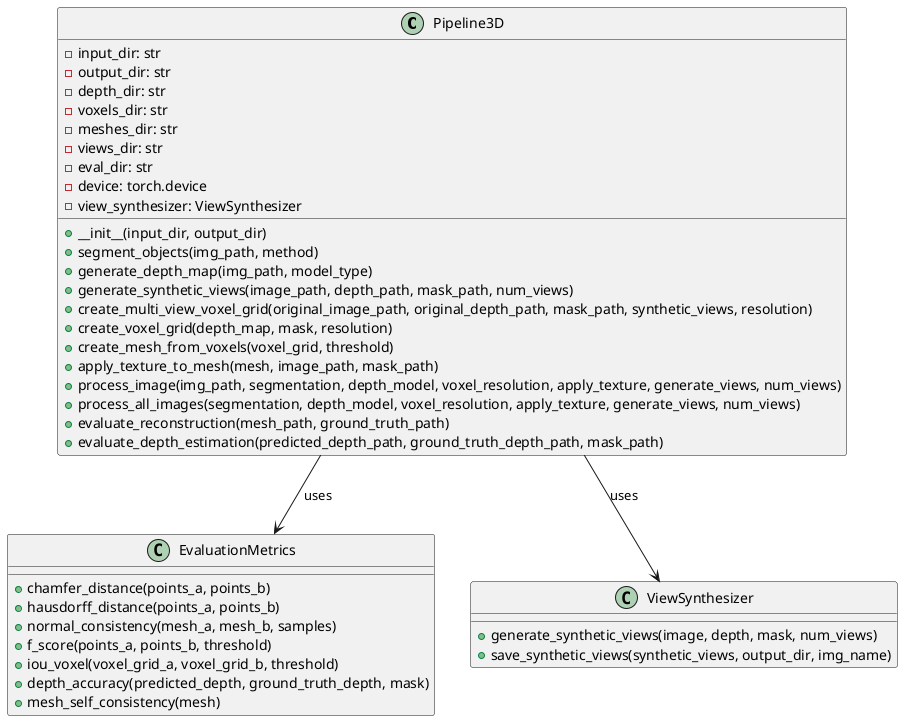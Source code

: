 @startuml
class Pipeline3D {
  - input_dir: str
  - output_dir: str
  - depth_dir: str
  - voxels_dir: str
  - meshes_dir: str
  - views_dir: str
  - eval_dir: str
  - device: torch.device
  - view_synthesizer: ViewSynthesizer
  + __init__(input_dir, output_dir)
  + segment_objects(img_path, method)
  + generate_depth_map(img_path, model_type)
  + generate_synthetic_views(image_path, depth_path, mask_path, num_views)
  + create_multi_view_voxel_grid(original_image_path, original_depth_path, mask_path, synthetic_views, resolution)
  + create_voxel_grid(depth_map, mask, resolution)
  + create_mesh_from_voxels(voxel_grid, threshold)
  + apply_texture_to_mesh(mesh, image_path, mask_path)
  + process_image(img_path, segmentation, depth_model, voxel_resolution, apply_texture, generate_views, num_views)
  + process_all_images(segmentation, depth_model, voxel_resolution, apply_texture, generate_views, num_views)
  + evaluate_reconstruction(mesh_path, ground_truth_path)
  + evaluate_depth_estimation(predicted_depth_path, ground_truth_depth_path, mask_path)
}

class EvaluationMetrics {
  + chamfer_distance(points_a, points_b)
  + hausdorff_distance(points_a, points_b)
  + normal_consistency(mesh_a, mesh_b, samples)
  + f_score(points_a, points_b, threshold)
  + iou_voxel(voxel_grid_a, voxel_grid_b, threshold)
  + depth_accuracy(predicted_depth, ground_truth_depth, mask)
  + mesh_self_consistency(mesh)
}

class ViewSynthesizer {
  + generate_synthetic_views(image, depth, mask, num_views)
  + save_synthetic_views(synthetic_views, output_dir, img_name)
}

Pipeline3D --> ViewSynthesizer : uses
Pipeline3D --> EvaluationMetrics : uses

@enduml
